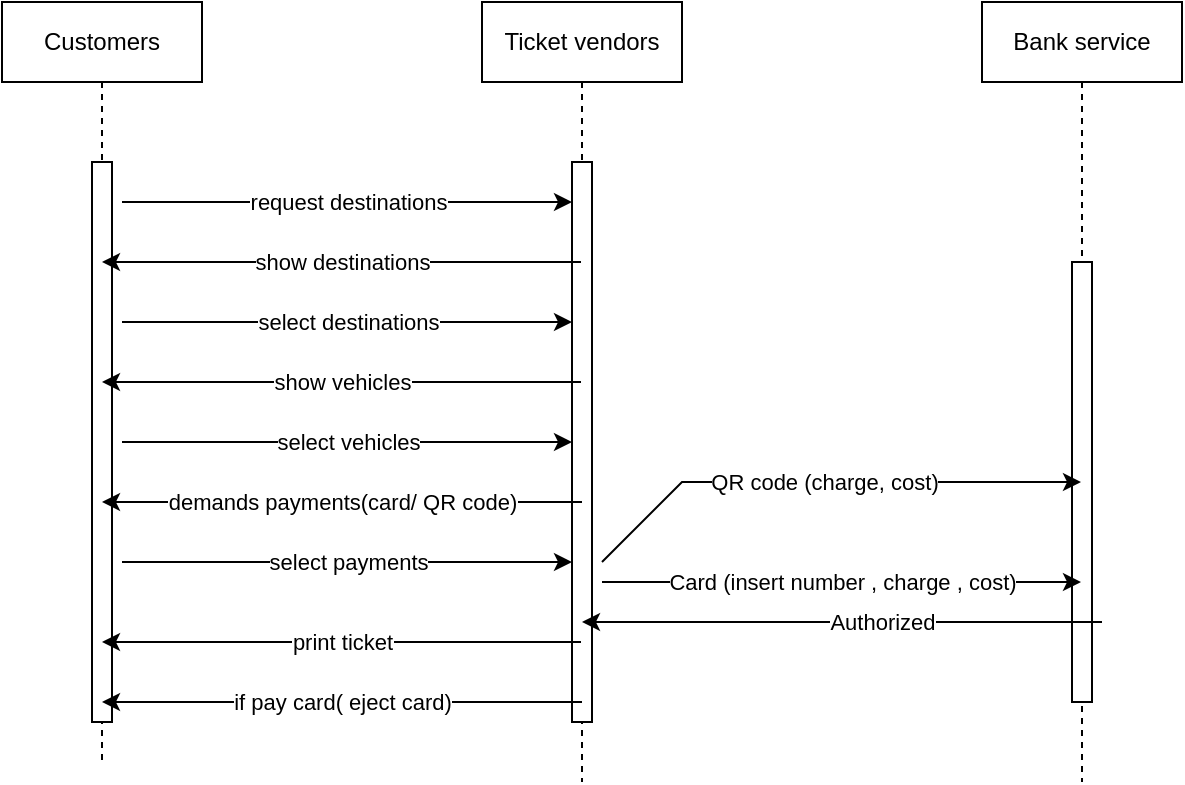 <mxfile version="21.0.6" type="device"><diagram name="Page-1" id="2YBvvXClWsGukQMizWep"><mxGraphModel dx="1377" dy="756" grid="1" gridSize="10" guides="1" tooltips="1" connect="1" arrows="1" fold="1" page="1" pageScale="1" pageWidth="850" pageHeight="1100" math="0" shadow="0"><root><mxCell id="0"/><mxCell id="1" parent="0"/><mxCell id="aM9ryv3xv72pqoxQDRHE-5" value="Ticket vendors" style="shape=umlLifeline;perimeter=lifelinePerimeter;whiteSpace=wrap;html=1;container=0;dropTarget=0;collapsible=0;recursiveResize=0;outlineConnect=0;portConstraint=eastwest;newEdgeStyle={&quot;edgeStyle&quot;:&quot;elbowEdgeStyle&quot;,&quot;elbow&quot;:&quot;vertical&quot;,&quot;curved&quot;:0,&quot;rounded&quot;:0};" parent="1" vertex="1"><mxGeometry x="390" y="40" width="100" height="390" as="geometry"/></mxCell><mxCell id="aM9ryv3xv72pqoxQDRHE-6" value="" style="html=1;points=[];perimeter=orthogonalPerimeter;outlineConnect=0;targetShapes=umlLifeline;portConstraint=eastwest;newEdgeStyle={&quot;edgeStyle&quot;:&quot;elbowEdgeStyle&quot;,&quot;elbow&quot;:&quot;vertical&quot;,&quot;curved&quot;:0,&quot;rounded&quot;:0};" parent="aM9ryv3xv72pqoxQDRHE-5" vertex="1"><mxGeometry x="45" y="80" width="10" height="280" as="geometry"/></mxCell><mxCell id="2MGMVURyKBvt0eBIsmGQ-1" value="Bank service" style="shape=umlLifeline;perimeter=lifelinePerimeter;whiteSpace=wrap;html=1;container=0;dropTarget=0;collapsible=0;recursiveResize=0;outlineConnect=0;portConstraint=eastwest;newEdgeStyle={&quot;edgeStyle&quot;:&quot;elbowEdgeStyle&quot;,&quot;elbow&quot;:&quot;vertical&quot;,&quot;curved&quot;:0,&quot;rounded&quot;:0};" vertex="1" parent="1"><mxGeometry x="640" y="40" width="100" height="390" as="geometry"/></mxCell><mxCell id="2MGMVURyKBvt0eBIsmGQ-2" value="" style="html=1;points=[];perimeter=orthogonalPerimeter;outlineConnect=0;targetShapes=umlLifeline;portConstraint=eastwest;newEdgeStyle={&quot;edgeStyle&quot;:&quot;elbowEdgeStyle&quot;,&quot;elbow&quot;:&quot;vertical&quot;,&quot;curved&quot;:0,&quot;rounded&quot;:0};" vertex="1" parent="2MGMVURyKBvt0eBIsmGQ-1"><mxGeometry x="45" y="130" width="10" height="220" as="geometry"/></mxCell><mxCell id="2MGMVURyKBvt0eBIsmGQ-5" value="Customers" style="shape=umlLifeline;perimeter=lifelinePerimeter;whiteSpace=wrap;html=1;container=0;dropTarget=0;collapsible=0;recursiveResize=0;outlineConnect=0;portConstraint=eastwest;newEdgeStyle={&quot;edgeStyle&quot;:&quot;elbowEdgeStyle&quot;,&quot;elbow&quot;:&quot;vertical&quot;,&quot;curved&quot;:0,&quot;rounded&quot;:0};" vertex="1" parent="1"><mxGeometry x="150" y="40" width="100" height="380" as="geometry"/></mxCell><mxCell id="2MGMVURyKBvt0eBIsmGQ-6" value="" style="html=1;points=[];perimeter=orthogonalPerimeter;outlineConnect=0;targetShapes=umlLifeline;portConstraint=eastwest;newEdgeStyle={&quot;edgeStyle&quot;:&quot;elbowEdgeStyle&quot;,&quot;elbow&quot;:&quot;vertical&quot;,&quot;curved&quot;:0,&quot;rounded&quot;:0};" vertex="1" parent="2MGMVURyKBvt0eBIsmGQ-5"><mxGeometry x="45" y="80" width="10" height="280" as="geometry"/></mxCell><mxCell id="2MGMVURyKBvt0eBIsmGQ-7" value="request destinations" style="endArrow=classic;html=1;rounded=0;" edge="1" parent="1" target="aM9ryv3xv72pqoxQDRHE-6"><mxGeometry width="50" height="50" relative="1" as="geometry"><mxPoint x="210" y="140" as="sourcePoint"/><mxPoint x="260" y="90" as="targetPoint"/></mxGeometry></mxCell><mxCell id="2MGMVURyKBvt0eBIsmGQ-8" value="show destinations" style="endArrow=classic;html=1;rounded=0;" edge="1" parent="1" source="aM9ryv3xv72pqoxQDRHE-5" target="2MGMVURyKBvt0eBIsmGQ-5"><mxGeometry width="50" height="50" relative="1" as="geometry"><mxPoint x="320" y="200" as="sourcePoint"/><mxPoint x="370" y="150" as="targetPoint"/><Array as="points"><mxPoint x="360" y="170"/></Array></mxGeometry></mxCell><mxCell id="2MGMVURyKBvt0eBIsmGQ-10" value="select destinations" style="endArrow=classic;html=1;rounded=0;" edge="1" parent="1"><mxGeometry width="50" height="50" relative="1" as="geometry"><mxPoint x="210" y="200" as="sourcePoint"/><mxPoint x="435" y="200" as="targetPoint"/></mxGeometry></mxCell><mxCell id="2MGMVURyKBvt0eBIsmGQ-11" value="show vehicles" style="endArrow=classic;html=1;rounded=0;" edge="1" parent="1" source="aM9ryv3xv72pqoxQDRHE-5" target="2MGMVURyKBvt0eBIsmGQ-5"><mxGeometry width="50" height="50" relative="1" as="geometry"><mxPoint x="320" y="230" as="sourcePoint"/><mxPoint x="370" y="180" as="targetPoint"/><Array as="points"><mxPoint x="350" y="230"/></Array></mxGeometry></mxCell><mxCell id="2MGMVURyKBvt0eBIsmGQ-12" value="select vehicles" style="endArrow=classic;html=1;rounded=0;" edge="1" parent="1"><mxGeometry width="50" height="50" relative="1" as="geometry"><mxPoint x="210" y="260" as="sourcePoint"/><mxPoint x="435" y="260" as="targetPoint"/></mxGeometry></mxCell><mxCell id="2MGMVURyKBvt0eBIsmGQ-14" value="demands payments(card/ QR code)" style="endArrow=classic;html=1;rounded=0;" edge="1" parent="1"><mxGeometry width="50" height="50" relative="1" as="geometry"><mxPoint x="440" y="290" as="sourcePoint"/><mxPoint x="200" y="290" as="targetPoint"/><Array as="points"/></mxGeometry></mxCell><mxCell id="2MGMVURyKBvt0eBIsmGQ-15" value="select payments" style="endArrow=classic;html=1;rounded=0;" edge="1" parent="1"><mxGeometry width="50" height="50" relative="1" as="geometry"><mxPoint x="210" y="320" as="sourcePoint"/><mxPoint x="435" y="320" as="targetPoint"/></mxGeometry></mxCell><mxCell id="2MGMVURyKBvt0eBIsmGQ-16" value="QR code (charge, cost)" style="endArrow=classic;html=1;rounded=0;" edge="1" parent="1" target="2MGMVURyKBvt0eBIsmGQ-1"><mxGeometry width="50" height="50" relative="1" as="geometry"><mxPoint x="450" y="320" as="sourcePoint"/><mxPoint x="500" y="270" as="targetPoint"/><Array as="points"><mxPoint x="490" y="280"/></Array></mxGeometry></mxCell><mxCell id="2MGMVURyKBvt0eBIsmGQ-17" value="Card (insert number , charge , cost)" style="endArrow=classic;html=1;rounded=0;" edge="1" parent="1" target="2MGMVURyKBvt0eBIsmGQ-1"><mxGeometry width="50" height="50" relative="1" as="geometry"><mxPoint x="450" y="330" as="sourcePoint"/><mxPoint x="500" y="280" as="targetPoint"/></mxGeometry></mxCell><mxCell id="2MGMVURyKBvt0eBIsmGQ-18" value="Authorized" style="endArrow=classic;html=1;rounded=0;" edge="1" parent="1" target="aM9ryv3xv72pqoxQDRHE-5"><mxGeometry width="50" height="50" relative="1" as="geometry"><mxPoint x="700" y="350" as="sourcePoint"/><mxPoint x="730" y="320" as="targetPoint"/><Array as="points"><mxPoint x="680" y="350"/><mxPoint x="700" y="350"/><mxPoint x="590" y="350"/><mxPoint x="480" y="350"/></Array></mxGeometry></mxCell><mxCell id="2MGMVURyKBvt0eBIsmGQ-20" value="print ticket" style="endArrow=classic;html=1;rounded=0;" edge="1" parent="1" source="aM9ryv3xv72pqoxQDRHE-5" target="2MGMVURyKBvt0eBIsmGQ-5"><mxGeometry width="50" height="50" relative="1" as="geometry"><mxPoint x="430" y="380" as="sourcePoint"/><mxPoint x="480" y="330" as="targetPoint"/><Array as="points"><mxPoint x="390" y="360"/></Array></mxGeometry></mxCell><mxCell id="2MGMVURyKBvt0eBIsmGQ-24" value="if pay card( eject card)" style="endArrow=classic;html=1;rounded=0;" edge="1" parent="1" target="2MGMVURyKBvt0eBIsmGQ-5"><mxGeometry width="50" height="50" relative="1" as="geometry"><mxPoint x="440" y="390" as="sourcePoint"/><mxPoint x="490" y="340" as="targetPoint"/></mxGeometry></mxCell></root></mxGraphModel></diagram></mxfile>